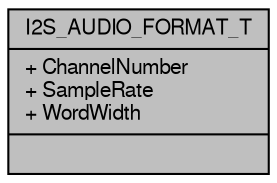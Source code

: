 digraph "I2S_AUDIO_FORMAT_T"
{
  edge [fontname="FreeSans",fontsize="10",labelfontname="FreeSans",labelfontsize="10"];
  node [fontname="FreeSans",fontsize="10",shape=record];
  Node1 [label="{I2S_AUDIO_FORMAT_T\n|+ ChannelNumber\l+ SampleRate\l+ WordWidth\l|}",height=0.2,width=0.4,color="black", fillcolor="grey75", style="filled", fontcolor="black"];
}
